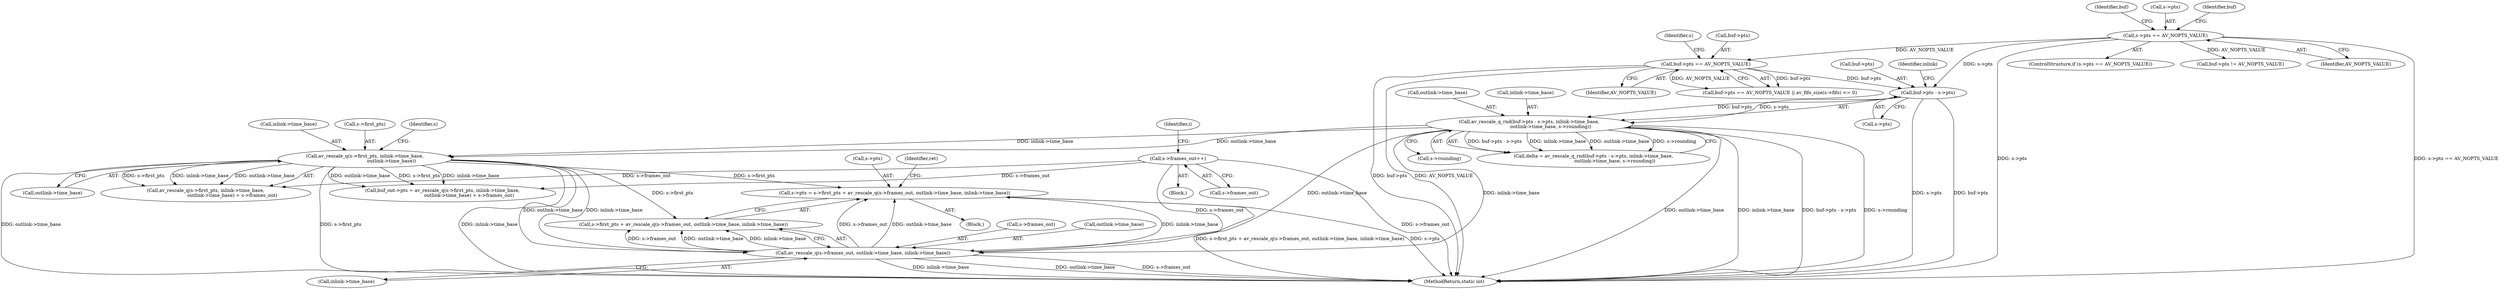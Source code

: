digraph "0_FFmpeg_cdd5df8189ff1537f7abe8defe971f80602cc2d2@integer" {
"1000457" [label="(Call,s->pts = s->first_pts + av_rescale_q(s->frames_out, outlink->time_base, inlink->time_base))"];
"1000415" [label="(Call,av_rescale_q(s->first_pts, inlink->time_base,\n                                    outlink->time_base))"];
"1000269" [label="(Call,av_rescale_q_rnd(buf->pts - s->pts, inlink->time_base,\n                             outlink->time_base, s->rounding))"];
"1000270" [label="(Call,buf->pts - s->pts)"];
"1000249" [label="(Call,buf->pts == AV_NOPTS_VALUE)"];
"1000138" [label="(Call,s->pts == AV_NOPTS_VALUE)"];
"1000465" [label="(Call,av_rescale_q(s->frames_out, outlink->time_base, inlink->time_base))"];
"1000442" [label="(Call,s->frames_out++)"];
"1000465" [label="(Call,av_rescale_q(s->frames_out, outlink->time_base, inlink->time_base))"];
"1000422" [label="(Call,outlink->time_base)"];
"1000109" [label="(Block,)"];
"1000137" [label="(ControlStructure,if (s->pts == AV_NOPTS_VALUE))"];
"1000476" [label="(Identifier,ret)"];
"1000458" [label="(Call,s->pts)"];
"1000419" [label="(Call,inlink->time_base)"];
"1000283" [label="(Call,s->rounding)"];
"1000250" [label="(Call,buf->pts)"];
"1000472" [label="(Call,inlink->time_base)"];
"1000147" [label="(Identifier,buf)"];
"1000253" [label="(Identifier,AV_NOPTS_VALUE)"];
"1000466" [label="(Call,s->frames_out)"];
"1000443" [label="(Call,s->frames_out)"];
"1000277" [label="(Call,inlink->time_base)"];
"1000414" [label="(Call,av_rescale_q(s->first_pts, inlink->time_base,\n                                    outlink->time_base) + s->frames_out)"];
"1000442" [label="(Call,s->frames_out++)"];
"1000269" [label="(Call,av_rescale_q_rnd(buf->pts - s->pts, inlink->time_base,\n                             outlink->time_base, s->rounding))"];
"1000415" [label="(Call,av_rescale_q(s->first_pts, inlink->time_base,\n                                    outlink->time_base))"];
"1000410" [label="(Call,buf_out->pts = av_rescale_q(s->first_pts, inlink->time_base,\n                                    outlink->time_base) + s->frames_out)"];
"1000139" [label="(Call,s->pts)"];
"1000270" [label="(Call,buf->pts - s->pts)"];
"1000257" [label="(Identifier,s)"];
"1000461" [label="(Call,s->first_pts + av_rescale_q(s->frames_out, outlink->time_base, inlink->time_base))"];
"1000249" [label="(Call,buf->pts == AV_NOPTS_VALUE)"];
"1000457" [label="(Call,s->pts = s->first_pts + av_rescale_q(s->frames_out, outlink->time_base, inlink->time_base))"];
"1000477" [label="(MethodReturn,static int)"];
"1000416" [label="(Call,s->first_pts)"];
"1000278" [label="(Identifier,inlink)"];
"1000267" [label="(Call,delta = av_rescale_q_rnd(buf->pts - s->pts, inlink->time_base,\n                             outlink->time_base, s->rounding))"];
"1000469" [label="(Call,outlink->time_base)"];
"1000345" [label="(Identifier,i)"];
"1000426" [label="(Identifier,s)"];
"1000138" [label="(Call,s->pts == AV_NOPTS_VALUE)"];
"1000271" [label="(Call,buf->pts)"];
"1000346" [label="(Block,)"];
"1000145" [label="(Call,buf->pts != AV_NOPTS_VALUE)"];
"1000142" [label="(Identifier,AV_NOPTS_VALUE)"];
"1000280" [label="(Call,outlink->time_base)"];
"1000251" [label="(Identifier,buf)"];
"1000274" [label="(Call,s->pts)"];
"1000248" [label="(Call,buf->pts == AV_NOPTS_VALUE || av_fifo_size(s->fifo) <= 0)"];
"1000457" -> "1000109"  [label="AST: "];
"1000457" -> "1000461"  [label="CFG: "];
"1000458" -> "1000457"  [label="AST: "];
"1000461" -> "1000457"  [label="AST: "];
"1000476" -> "1000457"  [label="CFG: "];
"1000457" -> "1000477"  [label="DDG: s->first_pts + av_rescale_q(s->frames_out, outlink->time_base, inlink->time_base)"];
"1000457" -> "1000477"  [label="DDG: s->pts"];
"1000415" -> "1000457"  [label="DDG: s->first_pts"];
"1000465" -> "1000457"  [label="DDG: s->frames_out"];
"1000465" -> "1000457"  [label="DDG: outlink->time_base"];
"1000465" -> "1000457"  [label="DDG: inlink->time_base"];
"1000415" -> "1000414"  [label="AST: "];
"1000415" -> "1000422"  [label="CFG: "];
"1000416" -> "1000415"  [label="AST: "];
"1000419" -> "1000415"  [label="AST: "];
"1000422" -> "1000415"  [label="AST: "];
"1000426" -> "1000415"  [label="CFG: "];
"1000415" -> "1000477"  [label="DDG: outlink->time_base"];
"1000415" -> "1000477"  [label="DDG: s->first_pts"];
"1000415" -> "1000477"  [label="DDG: inlink->time_base"];
"1000415" -> "1000410"  [label="DDG: s->first_pts"];
"1000415" -> "1000410"  [label="DDG: inlink->time_base"];
"1000415" -> "1000410"  [label="DDG: outlink->time_base"];
"1000415" -> "1000414"  [label="DDG: s->first_pts"];
"1000415" -> "1000414"  [label="DDG: inlink->time_base"];
"1000415" -> "1000414"  [label="DDG: outlink->time_base"];
"1000269" -> "1000415"  [label="DDG: inlink->time_base"];
"1000269" -> "1000415"  [label="DDG: outlink->time_base"];
"1000415" -> "1000461"  [label="DDG: s->first_pts"];
"1000415" -> "1000465"  [label="DDG: outlink->time_base"];
"1000415" -> "1000465"  [label="DDG: inlink->time_base"];
"1000269" -> "1000267"  [label="AST: "];
"1000269" -> "1000283"  [label="CFG: "];
"1000270" -> "1000269"  [label="AST: "];
"1000277" -> "1000269"  [label="AST: "];
"1000280" -> "1000269"  [label="AST: "];
"1000283" -> "1000269"  [label="AST: "];
"1000267" -> "1000269"  [label="CFG: "];
"1000269" -> "1000477"  [label="DDG: outlink->time_base"];
"1000269" -> "1000477"  [label="DDG: inlink->time_base"];
"1000269" -> "1000477"  [label="DDG: buf->pts - s->pts"];
"1000269" -> "1000477"  [label="DDG: s->rounding"];
"1000269" -> "1000267"  [label="DDG: buf->pts - s->pts"];
"1000269" -> "1000267"  [label="DDG: inlink->time_base"];
"1000269" -> "1000267"  [label="DDG: outlink->time_base"];
"1000269" -> "1000267"  [label="DDG: s->rounding"];
"1000270" -> "1000269"  [label="DDG: buf->pts"];
"1000270" -> "1000269"  [label="DDG: s->pts"];
"1000269" -> "1000465"  [label="DDG: outlink->time_base"];
"1000269" -> "1000465"  [label="DDG: inlink->time_base"];
"1000270" -> "1000274"  [label="CFG: "];
"1000271" -> "1000270"  [label="AST: "];
"1000274" -> "1000270"  [label="AST: "];
"1000278" -> "1000270"  [label="CFG: "];
"1000270" -> "1000477"  [label="DDG: s->pts"];
"1000270" -> "1000477"  [label="DDG: buf->pts"];
"1000249" -> "1000270"  [label="DDG: buf->pts"];
"1000138" -> "1000270"  [label="DDG: s->pts"];
"1000249" -> "1000248"  [label="AST: "];
"1000249" -> "1000253"  [label="CFG: "];
"1000250" -> "1000249"  [label="AST: "];
"1000253" -> "1000249"  [label="AST: "];
"1000257" -> "1000249"  [label="CFG: "];
"1000248" -> "1000249"  [label="CFG: "];
"1000249" -> "1000477"  [label="DDG: AV_NOPTS_VALUE"];
"1000249" -> "1000477"  [label="DDG: buf->pts"];
"1000249" -> "1000248"  [label="DDG: buf->pts"];
"1000249" -> "1000248"  [label="DDG: AV_NOPTS_VALUE"];
"1000138" -> "1000249"  [label="DDG: AV_NOPTS_VALUE"];
"1000138" -> "1000137"  [label="AST: "];
"1000138" -> "1000142"  [label="CFG: "];
"1000139" -> "1000138"  [label="AST: "];
"1000142" -> "1000138"  [label="AST: "];
"1000147" -> "1000138"  [label="CFG: "];
"1000251" -> "1000138"  [label="CFG: "];
"1000138" -> "1000477"  [label="DDG: s->pts"];
"1000138" -> "1000477"  [label="DDG: s->pts == AV_NOPTS_VALUE"];
"1000138" -> "1000145"  [label="DDG: AV_NOPTS_VALUE"];
"1000465" -> "1000461"  [label="AST: "];
"1000465" -> "1000472"  [label="CFG: "];
"1000466" -> "1000465"  [label="AST: "];
"1000469" -> "1000465"  [label="AST: "];
"1000472" -> "1000465"  [label="AST: "];
"1000461" -> "1000465"  [label="CFG: "];
"1000465" -> "1000477"  [label="DDG: inlink->time_base"];
"1000465" -> "1000477"  [label="DDG: outlink->time_base"];
"1000465" -> "1000477"  [label="DDG: s->frames_out"];
"1000465" -> "1000461"  [label="DDG: s->frames_out"];
"1000465" -> "1000461"  [label="DDG: outlink->time_base"];
"1000465" -> "1000461"  [label="DDG: inlink->time_base"];
"1000442" -> "1000465"  [label="DDG: s->frames_out"];
"1000442" -> "1000346"  [label="AST: "];
"1000442" -> "1000443"  [label="CFG: "];
"1000443" -> "1000442"  [label="AST: "];
"1000345" -> "1000442"  [label="CFG: "];
"1000442" -> "1000477"  [label="DDG: s->frames_out"];
"1000442" -> "1000410"  [label="DDG: s->frames_out"];
"1000442" -> "1000414"  [label="DDG: s->frames_out"];
}
